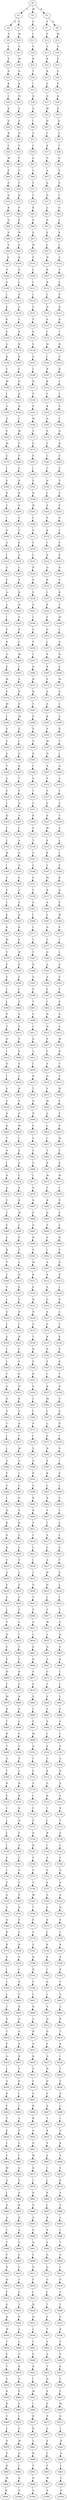 strict digraph  {
	S0 -> S1 [ label = L ];
	S0 -> S2 [ label = M ];
	S0 -> S3 [ label = R ];
	S1 -> S4 [ label = A ];
	S1 -> S5 [ label = P ];
	S2 -> S6 [ label = G ];
	S3 -> S7 [ label = Y ];
	S3 -> S8 [ label = A ];
	S4 -> S9 [ label = V ];
	S5 -> S10 [ label = M ];
	S6 -> S11 [ label = L ];
	S7 -> S12 [ label = F ];
	S8 -> S13 [ label = M ];
	S9 -> S14 [ label = L ];
	S10 -> S15 [ label = A ];
	S11 -> S16 [ label = G ];
	S12 -> S17 [ label = G ];
	S13 -> S18 [ label = A ];
	S14 -> S19 [ label = P ];
	S15 -> S20 [ label = M ];
	S16 -> S21 [ label = K ];
	S17 -> S22 [ label = K ];
	S18 -> S23 [ label = E ];
	S19 -> S24 [ label = D ];
	S20 -> S25 [ label = D ];
	S21 -> S26 [ label = T ];
	S22 -> S27 [ label = R ];
	S23 -> S28 [ label = A ];
	S24 -> S29 [ label = K ];
	S25 -> S30 [ label = K ];
	S26 -> S31 [ label = I ];
	S27 -> S32 [ label = V ];
	S28 -> S33 [ label = G ];
	S29 -> S34 [ label = L ];
	S30 -> S35 [ label = N ];
	S31 -> S36 [ label = Q ];
	S32 -> S37 [ label = Q ];
	S33 -> S38 [ label = Q ];
	S34 -> S39 [ label = R ];
	S35 -> S40 [ label = G ];
	S36 -> S41 [ label = A ];
	S37 -> S42 [ label = W ];
	S38 -> S43 [ label = E ];
	S39 -> S44 [ label = Q ];
	S40 -> S45 [ label = P ];
	S41 -> S46 [ label = I ];
	S42 -> S47 [ label = D ];
	S43 -> S48 [ label = Q ];
	S44 -> S49 [ label = R ];
	S45 -> S50 [ label = Q ];
	S46 -> S51 [ label = A ];
	S47 -> S52 [ label = C ];
	S48 -> S53 [ label = L ];
	S49 -> S54 [ label = L ];
	S50 -> S55 [ label = T ];
	S51 -> S56 [ label = I ];
	S52 -> S57 [ label = K ];
	S53 -> S58 [ label = C ];
	S54 -> S59 [ label = M ];
	S55 -> S60 [ label = F ];
	S56 -> S61 [ label = A ];
	S57 -> S62 [ label = G ];
	S58 -> S63 [ label = S ];
	S59 -> S64 [ label = P ];
	S60 -> S65 [ label = G ];
	S61 -> S66 [ label = Y ];
	S62 -> S67 [ label = A ];
	S63 -> S68 [ label = G ];
	S64 -> S69 [ label = F ];
	S65 -> S70 [ label = C ];
	S66 -> S71 [ label = F ];
	S67 -> S72 [ label = S ];
	S68 -> S73 [ label = E ];
	S69 -> S74 [ label = Q ];
	S70 -> S75 [ label = D ];
	S71 -> S76 [ label = Y ];
	S72 -> S77 [ label = N ];
	S73 -> S78 [ label = L ];
	S74 -> S79 [ label = K ];
	S75 -> S80 [ label = P ];
	S76 -> S81 [ label = K ];
	S77 -> S82 [ label = L ];
	S78 -> S83 [ label = D ];
	S79 -> S84 [ label = Q ];
	S80 -> S85 [ label = R ];
	S81 -> S86 [ label = E ];
	S82 -> S87 [ label = D ];
	S83 -> S88 [ label = S ];
	S84 -> S89 [ label = G ];
	S85 -> S90 [ label = W ];
	S86 -> S91 [ label = E ];
	S87 -> S92 [ label = E ];
	S88 -> S93 [ label = R ];
	S89 -> S94 [ label = V ];
	S90 -> S95 [ label = S ];
	S91 -> S96 [ label = W ];
	S92 -> S97 [ label = L ];
	S93 -> S98 [ label = L ];
	S94 -> S99 [ label = R ];
	S95 -> S100 [ label = Q ];
	S96 -> S101 [ label = P ];
	S97 -> S102 [ label = H ];
	S98 -> S103 [ label = A ];
	S99 -> S104 [ label = F ];
	S100 -> S105 [ label = Q ];
	S101 -> S106 [ label = L ];
	S102 -> S107 [ label = K ];
	S103 -> S108 [ label = T ];
	S104 -> S109 [ label = A ];
	S105 -> S110 [ label = L ];
	S106 -> S111 [ label = L ];
	S107 -> S112 [ label = R ];
	S108 -> S113 [ label = L ];
	S109 -> S114 [ label = L ];
	S110 -> S115 [ label = S ];
	S111 -> S116 [ label = I ];
	S112 -> S117 [ label = L ];
	S113 -> S118 [ label = P ];
	S114 -> S119 [ label = E ];
	S115 -> S120 [ label = G ];
	S116 -> S121 [ label = V ];
	S117 -> S122 [ label = N ];
	S118 -> S123 [ label = D ];
	S119 -> S124 [ label = K ];
	S120 -> S125 [ label = L ];
	S121 -> S126 [ label = V ];
	S122 -> S127 [ label = S ];
	S123 -> S128 [ label = R ];
	S124 -> S129 [ label = G ];
	S125 -> S130 [ label = P ];
	S126 -> S131 [ label = P ];
	S127 -> S132 [ label = I ];
	S128 -> S133 [ label = L ];
	S129 -> S134 [ label = G ];
	S130 -> S135 [ label = H ];
	S131 -> S136 [ label = S ];
	S132 -> S137 [ label = M ];
	S133 -> S138 [ label = R ];
	S134 -> S139 [ label = R ];
	S135 -> S140 [ label = K ];
	S136 -> S141 [ label = S ];
	S137 -> S142 [ label = I ];
	S138 -> S143 [ label = G ];
	S139 -> S144 [ label = C ];
	S140 -> S145 [ label = L ];
	S141 -> S146 [ label = L ];
	S142 -> S147 [ label = R ];
	S143 -> S148 [ label = R ];
	S144 -> S149 [ label = M ];
	S145 -> S150 [ label = Q ];
	S146 -> S151 [ label = R ];
	S147 -> S152 [ label = R ];
	S148 -> S153 [ label = L ];
	S149 -> S154 [ label = I ];
	S150 -> S155 [ label = K ];
	S151 -> S156 [ label = Y ];
	S152 -> S157 [ label = L ];
	S153 -> S158 [ label = L ];
	S154 -> S159 [ label = A ];
	S155 -> S160 [ label = H ];
	S156 -> S161 [ label = P ];
	S157 -> S162 [ label = K ];
	S158 -> S163 [ label = P ];
	S159 -> S164 [ label = D ];
	S160 -> S165 [ label = L ];
	S161 -> S166 [ label = W ];
	S162 -> S167 [ label = D ];
	S163 -> S168 [ label = F ];
	S164 -> S169 [ label = E ];
	S165 -> S170 [ label = M ];
	S166 -> S171 [ label = T ];
	S167 -> S172 [ label = E ];
	S168 -> S173 [ label = Q ];
	S169 -> S174 [ label = M ];
	S170 -> S175 [ label = P ];
	S171 -> S176 [ label = E ];
	S172 -> S177 [ label = V ];
	S173 -> S178 [ label = R ];
	S174 -> S179 [ label = G ];
	S175 -> S180 [ label = F ];
	S176 -> S181 [ label = E ];
	S177 -> S182 [ label = L ];
	S178 -> S183 [ label = E ];
	S179 -> S184 [ label = L ];
	S180 -> S185 [ label = Q ];
	S181 -> S186 [ label = I ];
	S182 -> S187 [ label = T ];
	S183 -> S188 [ label = G ];
	S184 -> S189 [ label = G ];
	S185 -> S190 [ label = R ];
	S186 -> S191 [ label = E ];
	S187 -> S192 [ label = Q ];
	S188 -> S193 [ label = V ];
	S189 -> S194 [ label = K ];
	S190 -> S195 [ label = K ];
	S191 -> S196 [ label = K ];
	S192 -> S197 [ label = L ];
	S193 -> S198 [ label = T ];
	S194 -> S199 [ label = T ];
	S195 -> S200 [ label = G ];
	S196 -> S201 [ label = W ];
	S197 -> S202 [ label = P ];
	S198 -> S203 [ label = F ];
	S199 -> S204 [ label = I ];
	S200 -> S205 [ label = V ];
	S201 -> S206 [ label = I ];
	S202 -> S207 [ label = P ];
	S203 -> S208 [ label = A ];
	S204 -> S209 [ label = Q ];
	S205 -> S210 [ label = A ];
	S206 -> S211 [ label = P ];
	S207 -> S212 [ label = K ];
	S208 -> S213 [ label = L ];
	S209 -> S214 [ label = A ];
	S210 -> S215 [ label = F ];
	S211 -> S216 [ label = E ];
	S212 -> S217 [ label = I ];
	S213 -> S218 [ label = S ];
	S214 -> S219 [ label = I ];
	S215 -> S220 [ label = A ];
	S216 -> S221 [ label = L ];
	S217 -> S222 [ label = K ];
	S218 -> S223 [ label = R ];
	S219 -> S224 [ label = A ];
	S220 -> S225 [ label = L ];
	S221 -> S226 [ label = D ];
	S222 -> S227 [ label = Q ];
	S223 -> S228 [ label = R ];
	S224 -> S229 [ label = V ];
	S225 -> S230 [ label = S ];
	S226 -> S231 [ label = P ];
	S227 -> S232 [ label = R ];
	S228 -> S233 [ label = G ];
	S229 -> S234 [ label = A ];
	S230 -> S235 [ label = K ];
	S231 -> S236 [ label = E ];
	S232 -> S237 [ label = I ];
	S233 -> S238 [ label = R ];
	S234 -> S239 [ label = Y ];
	S235 -> S240 [ label = N ];
	S236 -> S241 [ label = E ];
	S237 -> S242 [ label = P ];
	S238 -> S243 [ label = C ];
	S239 -> S244 [ label = I ];
	S240 -> S245 [ label = G ];
	S241 -> S246 [ label = I ];
	S242 -> S247 [ label = F ];
	S243 -> S248 [ label = M ];
	S244 -> S249 [ label = Y ];
	S245 -> S250 [ label = R ];
	S246 -> S251 [ label = S ];
	S247 -> S252 [ label = D ];
	S248 -> S253 [ label = I ];
	S249 -> S254 [ label = R ];
	S250 -> S255 [ label = C ];
	S251 -> S256 [ label = V ];
	S252 -> S257 [ label = L ];
	S253 -> S258 [ label = A ];
	S254 -> S259 [ label = A ];
	S255 -> S260 [ label = M ];
	S256 -> S261 [ label = I ];
	S257 -> S262 [ label = P ];
	S258 -> S263 [ label = D ];
	S259 -> S264 [ label = E ];
	S260 -> S265 [ label = I ];
	S261 -> S266 [ label = Q ];
	S262 -> S267 [ label = K ];
	S263 -> S268 [ label = E ];
	S264 -> S269 [ label = W ];
	S265 -> S270 [ label = A ];
	S266 -> S271 [ label = N ];
	S267 -> S272 [ label = E ];
	S268 -> S273 [ label = M ];
	S269 -> S274 [ label = P ];
	S270 -> S275 [ label = D ];
	S271 -> S276 [ label = K ];
	S272 -> S277 [ label = A ];
	S273 -> S278 [ label = G ];
	S274 -> S279 [ label = M ];
	S275 -> S280 [ label = E ];
	S276 -> S281 [ label = T ];
	S277 -> S282 [ label = A ];
	S278 -> S283 [ label = L ];
	S279 -> S284 [ label = L ];
	S280 -> S285 [ label = M ];
	S281 -> S286 [ label = D ];
	S282 -> S287 [ label = K ];
	S283 -> S288 [ label = G ];
	S284 -> S289 [ label = V ];
	S285 -> S290 [ label = G ];
	S286 -> S291 [ label = V ];
	S287 -> S292 [ label = E ];
	S288 -> S293 [ label = K ];
	S289 -> S294 [ label = V ];
	S290 -> S295 [ label = L ];
	S291 -> S296 [ label = G ];
	S292 -> S297 [ label = M ];
	S293 -> S298 [ label = T ];
	S294 -> S299 [ label = V ];
	S295 -> S300 [ label = G ];
	S296 -> S301 [ label = R ];
	S297 -> S302 [ label = N ];
	S298 -> S303 [ label = I ];
	S299 -> S304 [ label = P ];
	S300 -> S305 [ label = K ];
	S301 -> S306 [ label = I ];
	S302 -> S307 [ label = A ];
	S303 -> S308 [ label = Q ];
	S304 -> S309 [ label = S ];
	S305 -> S310 [ label = T ];
	S306 -> S311 [ label = S ];
	S307 -> S312 [ label = S ];
	S308 -> S313 [ label = A ];
	S309 -> S314 [ label = S ];
	S310 -> S315 [ label = V ];
	S311 -> S316 [ label = T ];
	S312 -> S317 [ label = F ];
	S313 -> S318 [ label = I ];
	S314 -> S319 [ label = L ];
	S315 -> S320 [ label = Q ];
	S316 -> S321 [ label = S ];
	S317 -> S322 [ label = E ];
	S318 -> S323 [ label = S ];
	S319 -> S324 [ label = K ];
	S320 -> S325 [ label = A ];
	S321 -> S326 [ label = K ];
	S322 -> S327 [ label = E ];
	S323 -> S328 [ label = V ];
	S324 -> S329 [ label = Y ];
	S325 -> S330 [ label = I ];
	S326 -> S331 [ label = V ];
	S327 -> S332 [ label = W ];
	S328 -> S333 [ label = A ];
	S329 -> S334 [ label = L ];
	S330 -> S335 [ label = A ];
	S331 -> S336 [ label = T ];
	S332 -> S337 [ label = E ];
	S333 -> S338 [ label = L ];
	S334 -> S339 [ label = W ];
	S335 -> S340 [ label = V ];
	S336 -> S341 [ label = V ];
	S337 -> S342 [ label = K ];
	S338 -> S343 [ label = L ];
	S339 -> S344 [ label = I ];
	S340 -> S345 [ label = A ];
	S341 -> S346 [ label = L ];
	S342 -> S347 [ label = L ];
	S343 -> S348 [ label = Y ];
	S344 -> S349 [ label = E ];
	S345 -> S350 [ label = Y ];
	S346 -> S351 [ label = G ];
	S347 -> S352 [ label = M ];
	S348 -> S353 [ label = K ];
	S349 -> S354 [ label = E ];
	S350 -> S355 [ label = A ];
	S351 -> S356 [ label = Y ];
	S352 -> S357 [ label = R ];
	S353 -> S358 [ label = Q ];
	S354 -> S359 [ label = L ];
	S355 -> S360 [ label = F ];
	S356 -> S361 [ label = G ];
	S357 -> S362 [ label = A ];
	S358 -> S363 [ label = E ];
	S359 -> S364 [ label = E ];
	S360 -> S365 [ label = R ];
	S361 -> S366 [ label = L ];
	S362 -> S367 [ label = L ];
	S363 -> S368 [ label = W ];
	S364 -> S369 [ label = K ];
	S365 -> S370 [ label = K ];
	S366 -> S371 [ label = L ];
	S367 -> S372 [ label = N ];
	S368 -> S373 [ label = P ];
	S369 -> S374 [ label = W ];
	S370 -> S375 [ label = E ];
	S371 -> S376 [ label = T ];
	S372 -> S377 [ label = T ];
	S373 -> S378 [ label = L ];
	S374 -> S379 [ label = V ];
	S375 -> S380 [ label = W ];
	S376 -> S381 [ label = T ];
	S377 -> S382 [ label = G ];
	S378 -> S383 [ label = L ];
	S379 -> S384 [ label = P ];
	S380 -> S385 [ label = P ];
	S381 -> S386 [ label = D ];
	S382 -> S387 [ label = A ];
	S383 -> S388 [ label = V ];
	S384 -> S389 [ label = E ];
	S385 -> S390 [ label = L ];
	S386 -> S391 [ label = A ];
	S387 -> S392 [ label = A ];
	S388 -> S393 [ label = V ];
	S389 -> S394 [ label = L ];
	S390 -> S395 [ label = L ];
	S391 -> S396 [ label = E ];
	S392 -> S397 [ label = E ];
	S393 -> S398 [ label = V ];
	S394 -> S399 [ label = L ];
	S395 -> S400 [ label = V ];
	S396 -> S401 [ label = T ];
	S397 -> S402 [ label = I ];
	S398 -> S403 [ label = P ];
	S399 -> S404 [ label = P ];
	S400 -> S405 [ label = V ];
	S401 -> S406 [ label = L ];
	S402 -> S407 [ label = D ];
	S403 -> S408 [ label = S ];
	S404 -> S409 [ label = G ];
	S405 -> S410 [ label = V ];
	S406 -> S411 [ label = I ];
	S407 -> S412 [ label = N ];
	S408 -> S413 [ label = S ];
	S409 -> S414 [ label = D ];
	S410 -> S415 [ label = P ];
	S411 -> S416 [ label = D ];
	S412 -> S417 [ label = P ];
	S413 -> S418 [ label = M ];
	S414 -> S419 [ label = I ];
	S415 -> S420 [ label = S ];
	S416 -> S421 [ label = A ];
	S417 -> S422 [ label = F ];
	S418 -> S423 [ label = R ];
	S419 -> S424 [ label = H ];
	S420 -> S425 [ label = S ];
	S421 -> S426 [ label = L ];
	S422 -> S427 [ label = V ];
	S423 -> S428 [ label = Y ];
	S424 -> S429 [ label = L ];
	S425 -> S430 [ label = L ];
	S426 -> S431 [ label = N ];
	S427 -> S432 [ label = Q ];
	S428 -> S433 [ label = P ];
	S429 -> S434 [ label = V ];
	S430 -> S435 [ label = K ];
	S431 -> S436 [ label = T ];
	S432 -> S437 [ label = V ];
	S433 -> S438 [ label = W ];
	S434 -> S439 [ label = E ];
	S435 -> S440 [ label = Y ];
	S436 -> S441 [ label = Q ];
	S437 -> S442 [ label = M ];
	S438 -> S443 [ label = V ];
	S439 -> S444 [ label = N ];
	S440 -> S445 [ label = P ];
	S441 -> S446 [ label = N ];
	S442 -> S447 [ label = G ];
	S443 -> S448 [ label = E ];
	S444 -> S449 [ label = K ];
	S445 -> S450 [ label = W ];
	S446 -> S451 [ label = F ];
	S447 -> S452 [ label = L ];
	S448 -> S453 [ label = E ];
	S449 -> S454 [ label = T ];
	S450 -> S455 [ label = I ];
	S451 -> S456 [ label = S ];
	S452 -> S457 [ label = I ];
	S453 -> S458 [ label = M ];
	S454 -> S459 [ label = D ];
	S455 -> S460 [ label = E ];
	S456 -> S461 [ label = V ];
	S457 -> S462 [ label = T ];
	S458 -> S463 [ label = E ];
	S459 -> S464 [ label = I ];
	S460 -> S465 [ label = E ];
	S461 -> S466 [ label = V ];
	S462 -> S467 [ label = R ];
	S463 -> S468 [ label = K ];
	S464 -> S469 [ label = R ];
	S465 -> S470 [ label = L ];
	S466 -> S471 [ label = I ];
	S467 -> S472 [ label = M ];
	S468 -> S473 [ label = W ];
	S469 -> S474 [ label = A ];
	S470 -> S475 [ label = E ];
	S471 -> S476 [ label = V ];
	S472 -> S477 [ label = Y ];
	S473 -> S478 [ label = I ];
	S474 -> S479 [ label = V ];
	S475 -> S480 [ label = R ];
	S476 -> S481 [ label = D ];
	S477 -> S482 [ label = K ];
	S478 -> S483 [ label = P ];
	S479 -> S484 [ label = T ];
	S480 -> S485 [ label = W ];
	S481 -> S486 [ label = E ];
	S482 -> S487 [ label = Q ];
	S483 -> S488 [ label = E ];
	S484 -> S489 [ label = E ];
	S485 -> S490 [ label = I ];
	S486 -> S491 [ label = S ];
	S487 -> S492 [ label = T ];
	S488 -> S493 [ label = L ];
	S489 -> S494 [ label = S ];
	S490 -> S495 [ label = P ];
	S491 -> S496 [ label = H ];
	S492 -> S497 [ label = A ];
	S493 -> S498 [ label = N ];
	S494 -> S499 [ label = R ];
	S495 -> S500 [ label = E ];
	S496 -> S501 [ label = Y ];
	S497 -> S502 [ label = L ];
	S498 -> S503 [ label = P ];
	S499 -> S504 [ label = V ];
	S500 -> S505 [ label = L ];
	S501 -> S506 [ label = M ];
	S502 -> S507 [ label = A ];
	S503 -> S508 [ label = D ];
	S504 -> S509 [ label = T ];
	S505 -> S510 [ label = Q ];
	S506 -> S511 [ label = K ];
	S507 -> S512 [ label = K ];
	S508 -> S513 [ label = D ];
	S509 -> S514 [ label = V ];
	S510 -> S515 [ label = P ];
	S511 -> S516 [ label = S ];
	S512 -> S517 [ label = A ];
	S513 -> S518 [ label = I ];
	S514 -> S519 [ label = L ];
	S515 -> S520 [ label = G ];
	S516 -> S521 [ label = R ];
	S517 -> S522 [ label = G ];
	S518 -> S523 [ label = N ];
	S519 -> S524 [ label = G ];
	S520 -> S525 [ label = D ];
	S521 -> S526 [ label = N ];
	S522 -> S527 [ label = A ];
	S523 -> S528 [ label = L ];
	S524 -> S529 [ label = Y ];
	S525 -> S530 [ label = I ];
	S526 -> S531 [ label = A ];
	S527 -> S532 [ label = V ];
	S528 -> S533 [ label = V ];
	S529 -> S534 [ label = G ];
	S530 -> S535 [ label = N ];
	S531 -> S536 [ label = T ];
	S532 -> S537 [ label = K ];
	S533 -> S538 [ label = E ];
	S534 -> S539 [ label = L ];
	S535 -> S540 [ label = L ];
	S536 -> S541 [ label = R ];
	S537 -> S542 [ label = D ];
	S538 -> S543 [ label = S ];
	S539 -> S544 [ label = L ];
	S540 -> S545 [ label = V ];
	S541 -> S546 [ label = S ];
	S542 -> S547 [ label = Y ];
	S543 -> S548 [ label = K ];
	S544 -> S549 [ label = T ];
	S545 -> S550 [ label = E ];
	S546 -> S551 [ label = K ];
	S547 -> S552 [ label = I ];
	S548 -> S553 [ label = T ];
	S549 -> S554 [ label = A ];
	S550 -> S555 [ label = N ];
	S551 -> S556 [ label = V ];
	S552 -> S557 [ label = K ];
	S553 -> S558 [ label = D ];
	S554 -> S559 [ label = D ];
	S555 -> S560 [ label = K ];
	S556 -> S561 [ label = L ];
	S557 -> S562 [ label = M ];
	S558 -> S563 [ label = V ];
	S559 -> S564 [ label = A ];
	S560 -> S565 [ label = S ];
	S561 -> S566 [ label = L ];
	S562 -> S567 [ label = L ];
	S563 -> S568 [ label = G ];
	S564 -> S569 [ label = T ];
	S565 -> S570 [ label = H ];
	S566 -> S571 [ label = P ];
	S567 -> S572 [ label = L ];
	S568 -> S573 [ label = R ];
	S569 -> S574 [ label = L ];
	S570 -> S575 [ label = T ];
	S571 -> S576 [ label = I ];
	S572 -> S577 [ label = E ];
	S573 -> S578 [ label = I ];
	S574 -> S579 [ label = L ];
	S575 -> S580 [ label = M ];
	S576 -> S581 [ label = V ];
	S577 -> S582 [ label = N ];
	S578 -> S583 [ label = P ];
	S579 -> S584 [ label = V ];
	S580 -> S585 [ label = G ];
	S581 -> S586 [ label = Q ];
	S582 -> S587 [ label = E ];
	S583 -> S588 [ label = T ];
	S584 -> S589 [ label = E ];
	S585 -> S590 [ label = I ];
	S586 -> S591 [ label = K ];
	S587 -> S592 [ label = K ];
	S588 -> S593 [ label = S ];
	S589 -> S594 [ label = A ];
	S590 -> S595 [ label = G ];
	S591 -> S596 [ label = A ];
	S592 -> S597 [ label = L ];
	S593 -> S598 [ label = L ];
	S594 -> S599 [ label = L ];
	S595 -> S600 [ label = S ];
	S596 -> S601 [ label = K ];
	S597 -> S602 [ label = K ];
	S598 -> S603 [ label = V ];
	S599 -> S604 [ label = Q ];
	S600 -> S605 [ label = S ];
	S601 -> S606 [ label = R ];
	S602 -> S607 [ label = F ];
	S603 -> S608 [ label = T ];
	S604 -> S609 [ label = R ];
	S605 -> S610 [ label = K ];
	S606 -> S611 [ label = A ];
	S607 -> S612 [ label = L ];
	S608 -> S613 [ label = V ];
	S609 -> S614 [ label = R ];
	S610 -> S615 [ label = V ];
	S611 -> S616 [ label = I ];
	S612 -> S617 [ label = V ];
	S613 -> S618 [ label = L ];
	S614 -> S619 [ label = R ];
	S615 -> S620 [ label = T ];
	S616 -> S621 [ label = L ];
	S617 -> S622 [ label = F ];
	S618 -> S623 [ label = G ];
	S619 -> S624 [ label = F ];
	S620 -> S625 [ label = V ];
	S621 -> S626 [ label = L ];
	S622 -> S627 [ label = A ];
	S623 -> S628 [ label = Y ];
	S624 -> S629 [ label = Q ];
	S625 -> S630 [ label = L ];
	S626 -> S631 [ label = T ];
	S627 -> S632 [ label = H ];
	S628 -> S633 [ label = G ];
	S629 -> S634 [ label = V ];
	S630 -> S635 [ label = G ];
	S631 -> S636 [ label = G ];
	S632 -> S637 [ label = H ];
	S633 -> S638 [ label = L ];
	S634 -> S639 [ label = V ];
	S635 -> S640 [ label = Y ];
	S636 -> S641 [ label = T ];
	S637 -> S642 [ label = L ];
	S638 -> S643 [ label = L ];
	S639 -> S644 [ label = L ];
	S640 -> S645 [ label = G ];
	S641 -> S646 [ label = P ];
	S642 -> S647 [ label = T ];
	S643 -> S648 [ label = T ];
	S644 -> S649 [ label = V ];
	S645 -> S650 [ label = L ];
	S646 -> S651 [ label = A ];
	S647 -> S652 [ label = M ];
	S648 -> S653 [ label = S ];
	S649 -> S654 [ label = D ];
	S650 -> S655 [ label = L ];
	S651 -> S656 [ label = L ];
	S652 -> S657 [ label = L ];
	S653 -> S658 [ label = D ];
	S654 -> S659 [ label = E ];
	S655 -> S660 [ label = T ];
	S656 -> S661 [ label = G ];
	S657 -> S662 [ label = Q ];
	S658 -> S663 [ label = A ];
	S659 -> S664 [ label = S ];
	S660 -> S665 [ label = S ];
	S661 -> S666 [ label = R ];
	S662 -> S667 [ label = A ];
	S663 -> S668 [ label = K ];
	S664 -> S669 [ label = H ];
	S665 -> S670 [ label = D ];
	S666 -> S671 [ label = P ];
	S667 -> S672 [ label = C ];
	S668 -> S673 [ label = L ];
	S669 -> S674 [ label = Y ];
	S670 -> S675 [ label = A ];
	S671 -> S676 [ label = E ];
	S672 -> S677 [ label = T ];
	S673 -> S678 [ label = L ];
	S674 -> S679 [ label = M ];
	S675 -> S680 [ label = R ];
	S676 -> S681 [ label = E ];
	S677 -> S682 [ label = E ];
	S678 -> S683 [ label = L ];
	S679 -> S684 [ label = K ];
	S680 -> S685 [ label = P ];
	S681 -> S686 [ label = L ];
	S682 -> S687 [ label = A ];
	S683 -> S688 [ label = G ];
	S684 -> S689 [ label = T ];
	S685 -> S690 [ label = L ];
	S686 -> S691 [ label = F ];
	S687 -> S692 [ label = V ];
	S688 -> S693 [ label = A ];
	S689 -> S694 [ label = R ];
	S690 -> S695 [ label = V ];
	S691 -> S696 [ label = M ];
	S692 -> S697 [ label = I ];
	S693 -> S698 [ label = L ];
	S694 -> S699 [ label = T ];
	S695 -> S700 [ label = E ];
	S696 -> S701 [ label = Q ];
	S697 -> S702 [ label = E ];
	S698 -> S703 [ label = E ];
	S699 -> S704 [ label = A ];
	S700 -> S705 [ label = A ];
	S701 -> S706 [ label = I ];
	S702 -> S707 [ label = C ];
	S703 -> S708 [ label = A ];
	S704 -> S709 [ label = T ];
	S705 -> S710 [ label = L ];
	S706 -> S711 [ label = E ];
	S707 -> S712 [ label = K ];
	S708 -> S713 [ label = Q ];
	S709 -> S714 [ label = R ];
	S710 -> S715 [ label = N ];
	S711 -> S716 [ label = A ];
	S712 -> S717 [ label = G ];
	S713 -> S718 [ label = S ];
	S714 -> S719 [ label = S ];
	S715 -> S720 [ label = R ];
	S716 -> S721 [ label = L ];
	S717 -> S722 [ label = R ];
	S718 -> S723 [ label = F ];
	S719 -> S724 [ label = C ];
	S720 -> S725 [ label = Q ];
	S721 -> S726 [ label = F ];
	S722 -> S727 [ label = Y ];
	S723 -> S728 [ label = R ];
	S724 -> S729 [ label = L ];
	S725 -> S730 [ label = N ];
	S726 -> S731 [ label = P ];
	S727 -> S732 [ label = I ];
	S728 -> S733 [ label = V ];
	S729 -> S734 [ label = L ];
	S730 -> S735 [ label = F ];
	S731 -> S736 [ label = Q ];
	S732 -> S737 [ label = R ];
	S733 -> S738 [ label = V ];
	S734 -> S739 [ label = L ];
	S735 -> S740 [ label = A ];
	S736 -> S741 [ label = K ];
	S737 -> S742 [ label = I ];
	S738 -> S743 [ label = I ];
	S739 -> S744 [ label = P ];
	S740 -> S745 [ label = V ];
	S741 -> S746 [ label = F ];
	S742 -> S747 [ label = D ];
	S743 -> S748 [ label = V ];
	S744 -> S749 [ label = L ];
	S745 -> S750 [ label = V ];
	S746 -> S751 [ label = G ];
	S747 -> S752 [ label = G ];
	S748 -> S753 [ label = D ];
	S749 -> S754 [ label = V ];
	S750 -> S755 [ label = V ];
	S751 -> S756 [ label = T ];
	S752 -> S757 [ label = S ];
	S753 -> S758 [ label = E ];
	S754 -> S759 [ label = Q ];
	S755 -> S760 [ label = V ];
	S756 -> S761 [ label = W ];
	S757 -> S762 [ label = V ];
	S758 -> S763 [ label = S ];
	S759 -> S764 [ label = G ];
	S760 -> S765 [ label = D ];
	S761 -> S766 [ label = T ];
	S762 -> S767 [ label = P ];
	S763 -> S768 [ label = H ];
	S764 -> S769 [ label = A ];
	S765 -> S770 [ label = E ];
	S766 -> S771 [ label = E ];
	S767 -> S772 [ label = S ];
	S768 -> S773 [ label = Y ];
	S769 -> S774 [ label = R ];
	S770 -> S775 [ label = S ];
	S771 -> S776 [ label = Y ];
	S772 -> S777 [ label = L ];
	S773 -> S778 [ label = L ];
	S774 -> S779 [ label = R ];
	S775 -> S780 [ label = H ];
	S776 -> S781 [ label = A ];
	S777 -> S782 [ label = E ];
	S778 -> S783 [ label = K ];
	S779 -> S784 [ label = A ];
	S780 -> S785 [ label = Y ];
	S781 -> S786 [ label = K ];
	S782 -> S787 [ label = R ];
	S783 -> S788 [ label = S ];
	S784 -> S789 [ label = L ];
	S785 -> S790 [ label = L ];
	S786 -> S791 [ label = R ];
	S787 -> S792 [ label = I ];
	S788 -> S793 [ label = R ];
	S789 -> S794 [ label = L ];
	S790 -> S795 [ label = K ];
	S791 -> S796 [ label = Y ];
	S792 -> S797 [ label = H ];
	S793 -> S798 [ label = T ];
	S794 -> S799 [ label = L ];
	S795 -> S800 [ label = S ];
	S796 -> S801 [ label = C ];
	S797 -> S802 [ label = L ];
	S798 -> S803 [ label = A ];
	S799 -> S804 [ label = T ];
	S800 -> S805 [ label = R ];
	S801 -> S806 [ label = N ];
	S802 -> S807 [ label = V ];
	S803 -> S808 [ label = A ];
	S804 -> S809 [ label = G ];
	S805 -> S810 [ label = N ];
	S806 -> S811 [ label = A ];
	S807 -> S812 [ label = H ];
	S808 -> S813 [ label = R ];
	S809 -> S814 [ label = T ];
	S810 -> S815 [ label = A ];
	S811 -> S816 [ label = H ];
	S812 -> S817 [ label = Q ];
	S813 -> S818 [ label = T ];
	S814 -> S819 [ label = P ];
	S815 -> S820 [ label = A ];
	S816 -> S821 [ label = V ];
	S817 -> S822 [ label = F ];
	S818 -> S823 [ label = K ];
	S819 -> S824 [ label = A ];
	S820 -> S825 [ label = R ];
	S821 -> S826 [ label = R ];
	S822 -> S827 [ label = Q ];
	S823 -> S828 [ label = I ];
	S824 -> S829 [ label = L ];
	S825 -> S830 [ label = T ];
	S826 -> S831 [ label = Y ];
	S827 -> S832 [ label = N ];
	S828 -> S833 [ label = L ];
	S829 -> S834 [ label = A ];
	S830 -> S835 [ label = K ];
	S831 -> S836 [ label = F ];
	S832 -> S837 [ label = D ];
	S833 -> S838 [ label = V ];
	S834 -> S839 [ label = R ];
	S835 -> S840 [ label = I ];
	S836 -> S841 [ label = G ];
	S837 -> S842 [ label = P ];
	S838 -> S843 [ label = P ];
	S839 -> S844 [ label = P ];
	S840 -> S845 [ label = L ];
	S841 -> S846 [ label = K ];
	S842 -> S847 [ label = D ];
	S843 -> S848 [ label = L ];
	S844 -> S849 [ label = E ];
	S845 -> S850 [ label = A ];
	S846 -> S851 [ label = R ];
	S847 -> S852 [ label = T ];
	S848 -> S853 [ label = I ];
	S849 -> S854 [ label = E ];
	S850 -> S855 [ label = P ];
	S851 -> S856 [ label = S ];
	S852 -> S857 [ label = R ];
	S853 -> S858 [ label = Q ];
	S854 -> S859 [ label = L ];
	S855 -> S860 [ label = L ];
	S856 -> S861 [ label = Q ];
	S857 -> S862 [ label = V ];
	S858 -> S863 [ label = K ];
	S859 -> S864 [ label = Y ];
	S860 -> S865 [ label = I ];
	S861 -> S866 [ label = W ];
	S862 -> S867 [ label = A ];
	S863 -> S868 [ label = A ];
	S864 -> S869 [ label = M ];
	S865 -> S870 [ label = Q ];
	S866 -> S871 [ label = D ];
	S867 -> S872 [ label = I ];
	S868 -> S873 [ label = S ];
	S869 -> S874 [ label = Q ];
	S870 -> S875 [ label = S ];
	S871 -> S876 [ label = C ];
	S872 -> S877 [ label = L ];
	S873 -> S878 [ label = R ];
	S874 -> S879 [ label = I ];
	S875 -> S880 [ label = A ];
	S876 -> S881 [ label = R ];
	S877 -> S882 [ label = S ];
	S878 -> S883 [ label = A ];
	S879 -> S884 [ label = D ];
	S880 -> S885 [ label = K ];
	S881 -> S886 [ label = G ];
	S882 -> S887 [ label = L ];
	S883 -> S888 [ label = V ];
	S884 -> S889 [ label = A ];
	S885 -> S890 [ label = R ];
	S886 -> S891 [ label = A ];
	S887 -> S892 [ label = K ];
	S888 -> S893 [ label = L ];
	S889 -> S894 [ label = L ];
	S890 -> S895 [ label = A ];
	S891 -> S896 [ label = S ];
	S892 -> S897 [ label = A ];
	S893 -> S898 [ label = L ];
	S894 -> S899 [ label = Y ];
	S895 -> S900 [ label = V ];
	S896 -> S901 [ label = N ];
	S897 -> S902 [ label = A ];
	S898 -> S903 [ label = T ];
	S899 -> S904 [ label = P ];
	S900 -> S905 [ label = L ];
	S901 -> S906 [ label = L ];
	S902 -> S907 [ label = G ];
	S903 -> S908 [ label = G ];
	S904 -> S909 [ label = N ];
	S905 -> S910 [ label = L ];
	S906 -> S911 [ label = N ];
	S907 -> S912 [ label = Q ];
	S908 -> S913 [ label = T ];
	S909 -> S914 [ label = R ];
	S910 -> S915 [ label = T ];
	S911 -> S916 [ label = E ];
	S912 -> S917 [ label = G ];
	S913 -> S918 [ label = P ];
	S914 -> S919 [ label = F ];
	S915 -> S920 [ label = G ];
	S916 -> S921 [ label = L ];
	S917 -> S922 [ label = L ];
	S918 -> S923 [ label = A ];
	S919 -> S924 [ label = G ];
	S920 -> S925 [ label = T ];
	S921 -> S926 [ label = H ];
	S922 -> S927 [ label = T ];
	S923 -> S928 [ label = L ];
	S924 -> S929 [ label = K ];
	S925 -> S930 [ label = P ];
	S926 -> S931 [ label = Q ];
	S927 -> S932 [ label = F ];
	S928 -> S933 [ label = G ];
	S929 -> S934 [ label = W ];
	S930 -> S935 [ label = A ];
	S931 -> S936 [ label = L ];
	S932 -> S937 [ label = T ];
	S933 -> S938 [ label = R ];
	S934 -> S939 [ label = T ];
	S935 -> S940 [ label = L ];
	S936 -> S941 [ label = L ];
	S937 -> S942 [ label = A ];
	S938 -> S943 [ label = P ];
	S939 -> S944 [ label = E ];
	S940 -> S945 [ label = G ];
	S941 -> S946 [ label = S ];
	S942 -> S947 [ label = A ];
	S943 -> S948 [ label = E ];
	S944 -> S949 [ label = Y ];
	S945 -> S950 [ label = R ];
	S946 -> S951 [ label = D ];
	S947 -> S952 [ label = T ];
	S948 -> S953 [ label = E ];
	S949 -> S954 [ label = A ];
	S950 -> S955 [ label = P ];
	S951 -> S956 [ label = I ];
	S952 -> S957 [ label = H ];
	S953 -> S958 [ label = L ];
	S954 -> S959 [ label = K ];
	S955 -> S960 [ label = E ];
	S956 -> S961 [ label = M ];
	S957 -> S962 [ label = V ];
	S958 -> S963 [ label = F ];
	S959 -> S964 [ label = R ];
	S960 -> S965 [ label = E ];
	S961 -> S966 [ label = I ];
	S962 -> S967 [ label = V ];
	S963 -> S968 [ label = M ];
	S964 -> S969 [ label = Y ];
	S965 -> S970 [ label = L ];
	S966 -> S971 [ label = R ];
	S967 -> S972 [ label = F ];
	S968 -> S973 [ label = Q ];
	S969 -> S974 [ label = C ];
	S970 -> S975 [ label = F ];
	S971 -> S976 [ label = R ];
	S972 -> S977 [ label = A ];
	S973 -> S978 [ label = I ];
	S974 -> S979 [ label = D ];
	S975 -> S980 [ label = M ];
	S976 -> S981 [ label = L ];
	S977 -> S982 [ label = E ];
	S978 -> S983 [ label = D ];
	S979 -> S984 [ label = A ];
	S980 -> S985 [ label = Q ];
	S981 -> S986 [ label = K ];
	S982 -> S987 [ label = L ];
	S983 -> S988 [ label = A ];
	S984 -> S989 [ label = R ];
	S985 -> S990 [ label = I ];
	S986 -> S991 [ label = T ];
	S987 -> S992 [ label = Y ];
	S988 -> S993 [ label = L ];
	S989 -> S994 [ label = M ];
	S990 -> S995 [ label = D ];
	S991 -> S996 [ label = D ];
	S992 -> S997 [ label = W ];
	S993 -> S998 [ label = Y ];
	S994 -> S999 [ label = R ];
	S995 -> S1000 [ label = A ];
	S996 -> S1001 [ label = V ];
	S997 -> S1002 [ label = D ];
	S998 -> S1003 [ label = P ];
}
